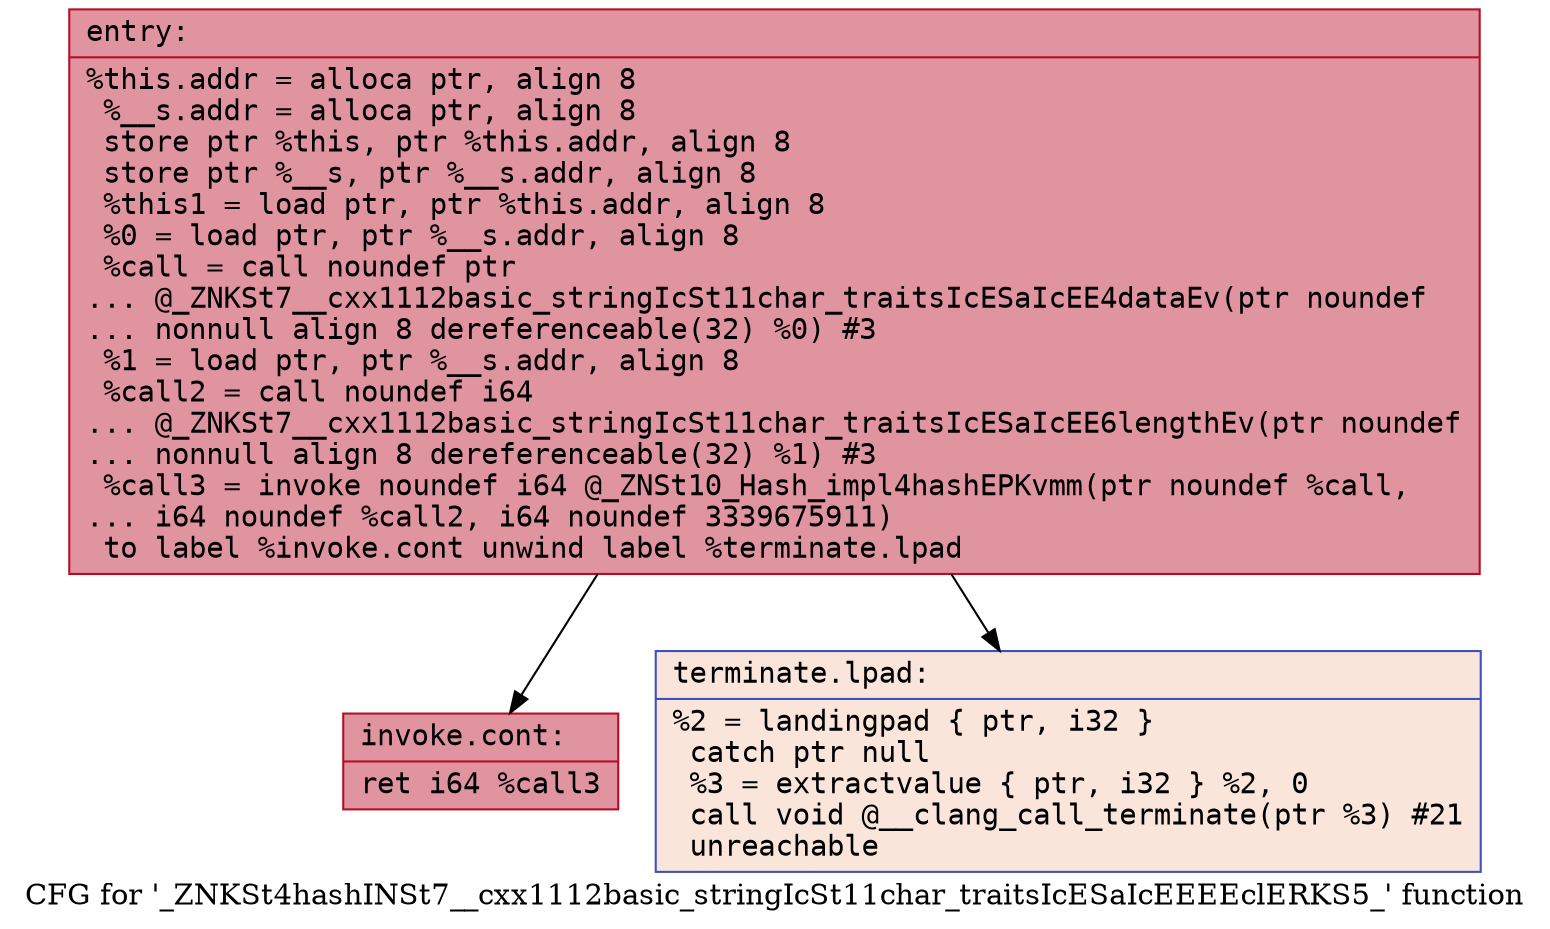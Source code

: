 digraph "CFG for '_ZNKSt4hashINSt7__cxx1112basic_stringIcSt11char_traitsIcESaIcEEEEclERKS5_' function" {
	label="CFG for '_ZNKSt4hashINSt7__cxx1112basic_stringIcSt11char_traitsIcESaIcEEEEclERKS5_' function";

	Node0x556bfe9e5190 [shape=record,color="#b70d28ff", style=filled, fillcolor="#b70d2870" fontname="Courier",label="{entry:\l|  %this.addr = alloca ptr, align 8\l  %__s.addr = alloca ptr, align 8\l  store ptr %this, ptr %this.addr, align 8\l  store ptr %__s, ptr %__s.addr, align 8\l  %this1 = load ptr, ptr %this.addr, align 8\l  %0 = load ptr, ptr %__s.addr, align 8\l  %call = call noundef ptr\l... @_ZNKSt7__cxx1112basic_stringIcSt11char_traitsIcESaIcEE4dataEv(ptr noundef\l... nonnull align 8 dereferenceable(32) %0) #3\l  %1 = load ptr, ptr %__s.addr, align 8\l  %call2 = call noundef i64\l... @_ZNKSt7__cxx1112basic_stringIcSt11char_traitsIcESaIcEE6lengthEv(ptr noundef\l... nonnull align 8 dereferenceable(32) %1) #3\l  %call3 = invoke noundef i64 @_ZNSt10_Hash_impl4hashEPKvmm(ptr noundef %call,\l... i64 noundef %call2, i64 noundef 3339675911)\l          to label %invoke.cont unwind label %terminate.lpad\l}"];
	Node0x556bfe9e5190 -> Node0x556bfe9e54d0[tooltip="entry -> invoke.cont\nProbability 100.00%" ];
	Node0x556bfe9e5190 -> Node0x556bfe9e5a30[tooltip="entry -> terminate.lpad\nProbability 0.00%" ];
	Node0x556bfe9e54d0 [shape=record,color="#b70d28ff", style=filled, fillcolor="#b70d2870" fontname="Courier",label="{invoke.cont:\l|  ret i64 %call3\l}"];
	Node0x556bfe9e5a30 [shape=record,color="#3d50c3ff", style=filled, fillcolor="#f4c5ad70" fontname="Courier",label="{terminate.lpad:\l|  %2 = landingpad \{ ptr, i32 \}\l          catch ptr null\l  %3 = extractvalue \{ ptr, i32 \} %2, 0\l  call void @__clang_call_terminate(ptr %3) #21\l  unreachable\l}"];
}
